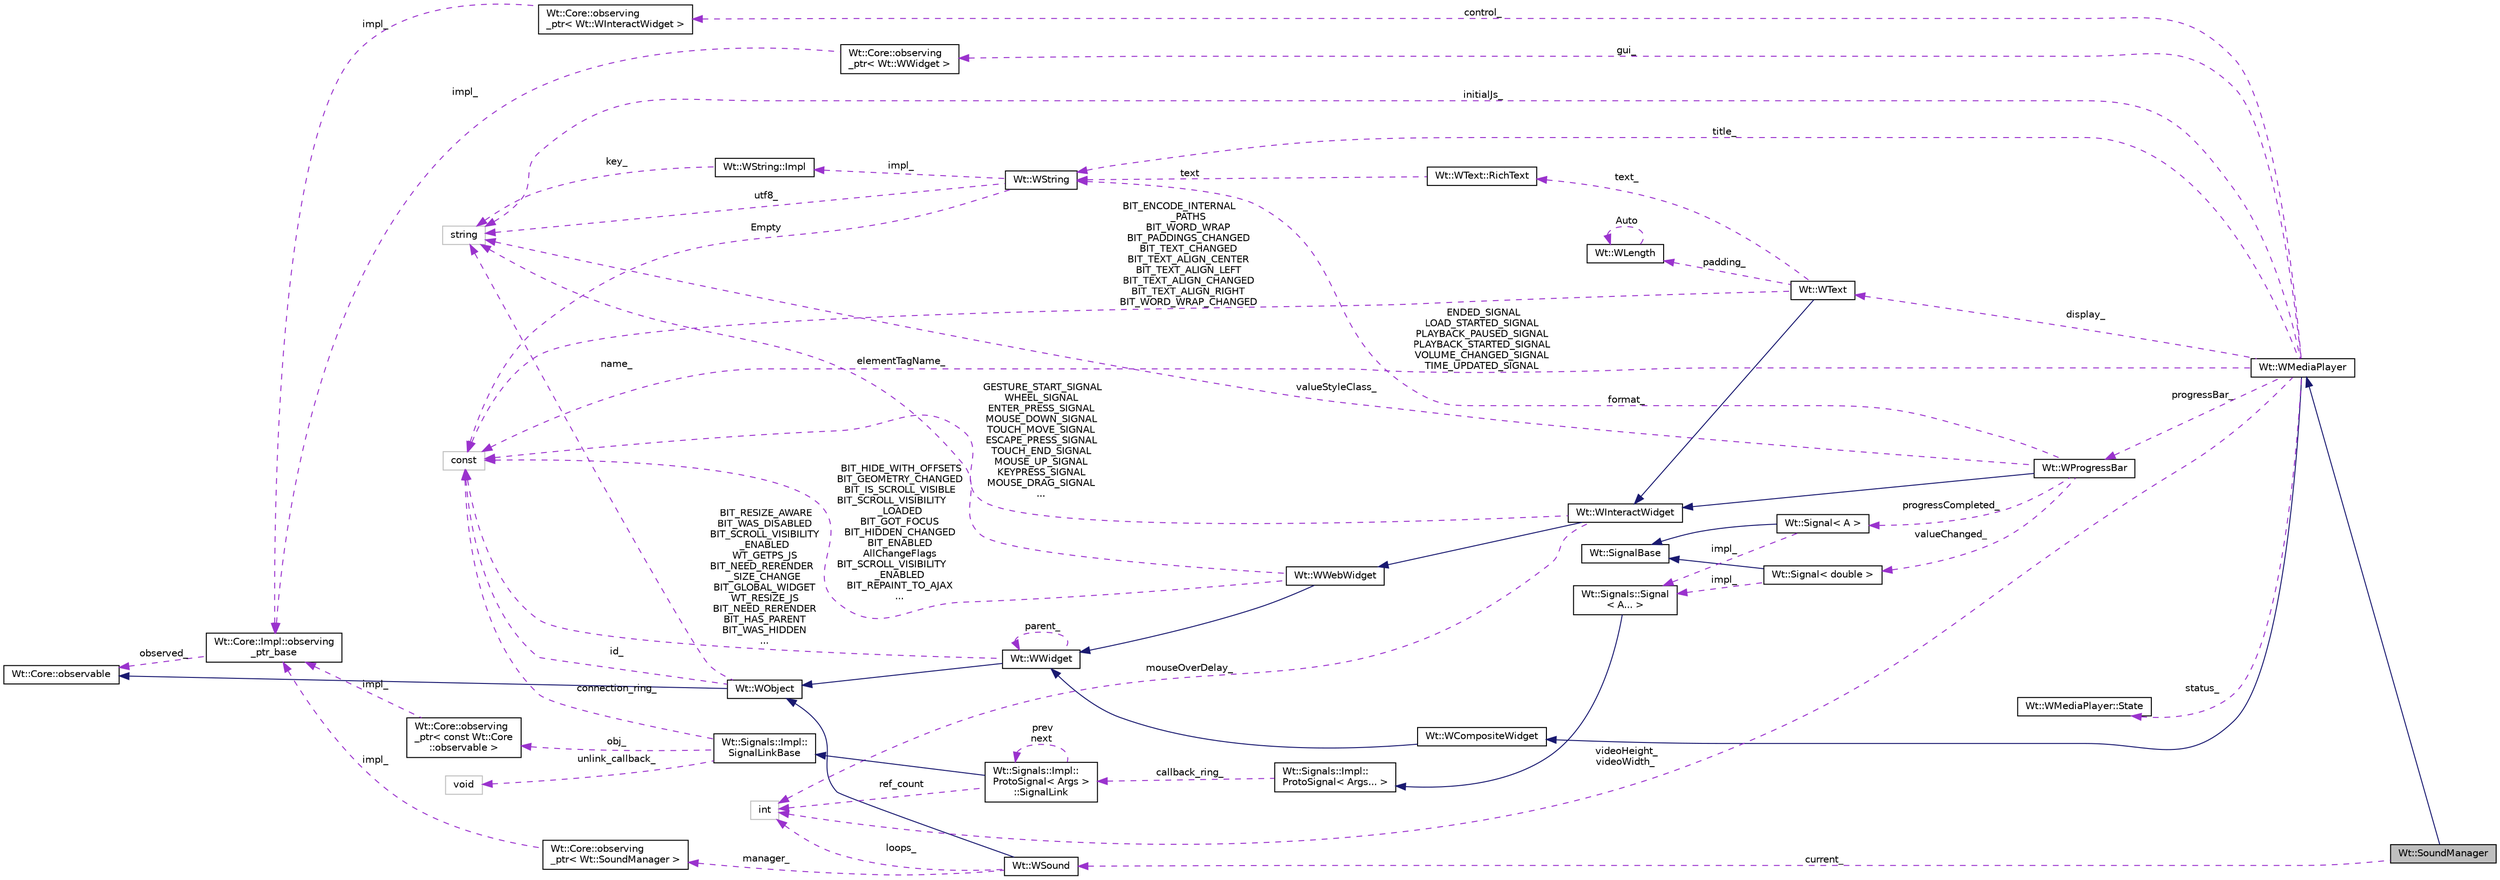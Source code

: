 digraph "Wt::SoundManager"
{
 // LATEX_PDF_SIZE
  edge [fontname="Helvetica",fontsize="10",labelfontname="Helvetica",labelfontsize="10"];
  node [fontname="Helvetica",fontsize="10",shape=record];
  rankdir="LR";
  Node1 [label="Wt::SoundManager",height=0.2,width=0.4,color="black", fillcolor="grey75", style="filled", fontcolor="black",tooltip=" "];
  Node2 -> Node1 [dir="back",color="midnightblue",fontsize="10",style="solid",fontname="Helvetica"];
  Node2 [label="Wt::WMediaPlayer",height=0.2,width=0.4,color="black", fillcolor="white", style="filled",URL="$classWt_1_1WMediaPlayer.html",tooltip="A media player."];
  Node3 -> Node2 [dir="back",color="midnightblue",fontsize="10",style="solid",fontname="Helvetica"];
  Node3 [label="Wt::WCompositeWidget",height=0.2,width=0.4,color="black", fillcolor="white", style="filled",URL="$classWt_1_1WCompositeWidget.html",tooltip="A widget that hides the implementation of composite widgets."];
  Node4 -> Node3 [dir="back",color="midnightblue",fontsize="10",style="solid",fontname="Helvetica"];
  Node4 [label="Wt::WWidget",height=0.2,width=0.4,color="black", fillcolor="white", style="filled",URL="$classWt_1_1WWidget.html",tooltip="The abstract base class for a user-interface component."];
  Node5 -> Node4 [dir="back",color="midnightblue",fontsize="10",style="solid",fontname="Helvetica"];
  Node5 [label="Wt::WObject",height=0.2,width=0.4,color="black", fillcolor="white", style="filled",URL="$classWt_1_1WObject.html",tooltip="A base class for objects that participate in the signal/slot system."];
  Node6 -> Node5 [dir="back",color="midnightblue",fontsize="10",style="solid",fontname="Helvetica"];
  Node6 [label="Wt::Core::observable",height=0.2,width=0.4,color="black", fillcolor="white", style="filled",URL="$classWt_1_1Core_1_1observable.html",tooltip="A base class for objects whose life-time can be tracked."];
  Node7 -> Node5 [dir="back",color="darkorchid3",fontsize="10",style="dashed",label=" name_" ,fontname="Helvetica"];
  Node7 [label="string",height=0.2,width=0.4,color="grey75", fillcolor="white", style="filled",tooltip=" "];
  Node8 -> Node5 [dir="back",color="darkorchid3",fontsize="10",style="dashed",label=" id_" ,fontname="Helvetica"];
  Node8 [label="const",height=0.2,width=0.4,color="grey75", fillcolor="white", style="filled",tooltip=" "];
  Node4 -> Node4 [dir="back",color="darkorchid3",fontsize="10",style="dashed",label=" parent_" ,fontname="Helvetica"];
  Node8 -> Node4 [dir="back",color="darkorchid3",fontsize="10",style="dashed",label=" BIT_RESIZE_AWARE\nBIT_WAS_DISABLED\nBIT_SCROLL_VISIBILITY\l_ENABLED\nWT_GETPS_JS\nBIT_NEED_RERENDER\l_SIZE_CHANGE\nBIT_GLOBAL_WIDGET\nWT_RESIZE_JS\nBIT_NEED_RERENDER\nBIT_HAS_PARENT\nBIT_WAS_HIDDEN\n..." ,fontname="Helvetica"];
  Node9 -> Node2 [dir="back",color="darkorchid3",fontsize="10",style="dashed",label=" control_" ,fontname="Helvetica"];
  Node9 [label="Wt::Core::observing\l_ptr\< Wt::WInteractWidget \>",height=0.2,width=0.4,color="black", fillcolor="white", style="filled",URL="$classWt_1_1Core_1_1observing__ptr.html",tooltip=" "];
  Node10 -> Node9 [dir="back",color="darkorchid3",fontsize="10",style="dashed",label=" impl_" ,fontname="Helvetica"];
  Node10 [label="Wt::Core::Impl::observing\l_ptr_base",height=0.2,width=0.4,color="black", fillcolor="white", style="filled",URL="$structWt_1_1Core_1_1Impl_1_1observing__ptr__base.html",tooltip=" "];
  Node6 -> Node10 [dir="back",color="darkorchid3",fontsize="10",style="dashed",label=" observed_" ,fontname="Helvetica"];
  Node11 -> Node2 [dir="back",color="darkorchid3",fontsize="10",style="dashed",label=" title_" ,fontname="Helvetica"];
  Node11 [label="Wt::WString",height=0.2,width=0.4,color="black", fillcolor="white", style="filled",URL="$classWt_1_1WString.html",tooltip="A value class which describes a locale-aware unicode string."];
  Node12 -> Node11 [dir="back",color="darkorchid3",fontsize="10",style="dashed",label=" impl_" ,fontname="Helvetica"];
  Node12 [label="Wt::WString::Impl",height=0.2,width=0.4,color="black", fillcolor="white", style="filled",URL="$structWt_1_1WString_1_1Impl.html",tooltip=" "];
  Node7 -> Node12 [dir="back",color="darkorchid3",fontsize="10",style="dashed",label=" key_" ,fontname="Helvetica"];
  Node7 -> Node11 [dir="back",color="darkorchid3",fontsize="10",style="dashed",label=" utf8_" ,fontname="Helvetica"];
  Node8 -> Node11 [dir="back",color="darkorchid3",fontsize="10",style="dashed",label=" Empty" ,fontname="Helvetica"];
  Node13 -> Node2 [dir="back",color="darkorchid3",fontsize="10",style="dashed",label=" gui_" ,fontname="Helvetica"];
  Node13 [label="Wt::Core::observing\l_ptr\< Wt::WWidget \>",height=0.2,width=0.4,color="black", fillcolor="white", style="filled",URL="$classWt_1_1Core_1_1observing__ptr.html",tooltip=" "];
  Node10 -> Node13 [dir="back",color="darkorchid3",fontsize="10",style="dashed",label=" impl_" ,fontname="Helvetica"];
  Node14 -> Node2 [dir="back",color="darkorchid3",fontsize="10",style="dashed",label=" videoHeight_\nvideoWidth_" ,fontname="Helvetica"];
  Node14 [label="int",height=0.2,width=0.4,color="grey75", fillcolor="white", style="filled",tooltip=" "];
  Node15 -> Node2 [dir="back",color="darkorchid3",fontsize="10",style="dashed",label=" display_" ,fontname="Helvetica"];
  Node15 [label="Wt::WText",height=0.2,width=0.4,color="black", fillcolor="white", style="filled",URL="$classWt_1_1WText.html",tooltip="A widget that renders (XHTML) text."];
  Node16 -> Node15 [dir="back",color="midnightblue",fontsize="10",style="solid",fontname="Helvetica"];
  Node16 [label="Wt::WInteractWidget",height=0.2,width=0.4,color="black", fillcolor="white", style="filled",URL="$classWt_1_1WInteractWidget.html",tooltip="An abstract widget that can receive user-interface interaction."];
  Node17 -> Node16 [dir="back",color="midnightblue",fontsize="10",style="solid",fontname="Helvetica"];
  Node17 [label="Wt::WWebWidget",height=0.2,width=0.4,color="black", fillcolor="white", style="filled",URL="$classWt_1_1WWebWidget.html",tooltip="A base class for widgets with an HTML counterpart."];
  Node4 -> Node17 [dir="back",color="midnightblue",fontsize="10",style="solid",fontname="Helvetica"];
  Node7 -> Node17 [dir="back",color="darkorchid3",fontsize="10",style="dashed",label=" elementTagName_" ,fontname="Helvetica"];
  Node8 -> Node17 [dir="back",color="darkorchid3",fontsize="10",style="dashed",label=" BIT_HIDE_WITH_OFFSETS\nBIT_GEOMETRY_CHANGED\nBIT_IS_SCROLL_VISIBLE\nBIT_SCROLL_VISIBILITY\l_LOADED\nBIT_GOT_FOCUS\nBIT_HIDDEN_CHANGED\nBIT_ENABLED\nAllChangeFlags\nBIT_SCROLL_VISIBILITY\l_ENABLED\nBIT_REPAINT_TO_AJAX\n..." ,fontname="Helvetica"];
  Node14 -> Node16 [dir="back",color="darkorchid3",fontsize="10",style="dashed",label=" mouseOverDelay_" ,fontname="Helvetica"];
  Node8 -> Node16 [dir="back",color="darkorchid3",fontsize="10",style="dashed",label=" GESTURE_START_SIGNAL\nWHEEL_SIGNAL\nENTER_PRESS_SIGNAL\nMOUSE_DOWN_SIGNAL\nTOUCH_MOVE_SIGNAL\nESCAPE_PRESS_SIGNAL\nTOUCH_END_SIGNAL\nMOUSE_UP_SIGNAL\nKEYPRESS_SIGNAL\nMOUSE_DRAG_SIGNAL\n..." ,fontname="Helvetica"];
  Node18 -> Node15 [dir="back",color="darkorchid3",fontsize="10",style="dashed",label=" text_" ,fontname="Helvetica"];
  Node18 [label="Wt::WText::RichText",height=0.2,width=0.4,color="black", fillcolor="white", style="filled",URL="$structWt_1_1WText_1_1RichText.html",tooltip=" "];
  Node11 -> Node18 [dir="back",color="darkorchid3",fontsize="10",style="dashed",label=" text" ,fontname="Helvetica"];
  Node19 -> Node15 [dir="back",color="darkorchid3",fontsize="10",style="dashed",label=" padding_" ,fontname="Helvetica"];
  Node19 [label="Wt::WLength",height=0.2,width=0.4,color="black", fillcolor="white", style="filled",URL="$classWt_1_1WLength.html",tooltip="A value class that describes a CSS length."];
  Node19 -> Node19 [dir="back",color="darkorchid3",fontsize="10",style="dashed",label=" Auto" ,fontname="Helvetica"];
  Node8 -> Node15 [dir="back",color="darkorchid3",fontsize="10",style="dashed",label=" BIT_ENCODE_INTERNAL\l_PATHS\nBIT_WORD_WRAP\nBIT_PADDINGS_CHANGED\nBIT_TEXT_CHANGED\nBIT_TEXT_ALIGN_CENTER\nBIT_TEXT_ALIGN_LEFT\nBIT_TEXT_ALIGN_CHANGED\nBIT_TEXT_ALIGN_RIGHT\nBIT_WORD_WRAP_CHANGED" ,fontname="Helvetica"];
  Node7 -> Node2 [dir="back",color="darkorchid3",fontsize="10",style="dashed",label=" initialJs_" ,fontname="Helvetica"];
  Node8 -> Node2 [dir="back",color="darkorchid3",fontsize="10",style="dashed",label=" ENDED_SIGNAL\nLOAD_STARTED_SIGNAL\nPLAYBACK_PAUSED_SIGNAL\nPLAYBACK_STARTED_SIGNAL\nVOLUME_CHANGED_SIGNAL\nTIME_UPDATED_SIGNAL" ,fontname="Helvetica"];
  Node20 -> Node2 [dir="back",color="darkorchid3",fontsize="10",style="dashed",label=" status_" ,fontname="Helvetica"];
  Node20 [label="Wt::WMediaPlayer::State",height=0.2,width=0.4,color="black", fillcolor="white", style="filled",URL="$structWt_1_1WMediaPlayer_1_1State.html",tooltip=" "];
  Node21 -> Node2 [dir="back",color="darkorchid3",fontsize="10",style="dashed",label=" progressBar_" ,fontname="Helvetica"];
  Node21 [label="Wt::WProgressBar",height=0.2,width=0.4,color="black", fillcolor="white", style="filled",URL="$classWt_1_1WProgressBar.html",tooltip="A progress bar."];
  Node16 -> Node21 [dir="back",color="midnightblue",fontsize="10",style="solid",fontname="Helvetica"];
  Node22 -> Node21 [dir="back",color="darkorchid3",fontsize="10",style="dashed",label=" progressCompleted_" ,fontname="Helvetica"];
  Node22 [label="Wt::Signal\< A \>",height=0.2,width=0.4,color="black", fillcolor="white", style="filled",URL="$classWt_1_1Signal.html",tooltip="A signal that propagates events to listeners."];
  Node23 -> Node22 [dir="back",color="midnightblue",fontsize="10",style="solid",fontname="Helvetica"];
  Node23 [label="Wt::SignalBase",height=0.2,width=0.4,color="black", fillcolor="white", style="filled",URL="$classWt_1_1SignalBase.html",tooltip="Abstract base class of a signal."];
  Node24 -> Node22 [dir="back",color="darkorchid3",fontsize="10",style="dashed",label=" impl_" ,fontname="Helvetica"];
  Node24 [label="Wt::Signals::Signal\l\< A... \>",height=0.2,width=0.4,color="black", fillcolor="white", style="filled",URL="$structWt_1_1Signals_1_1Signal.html",tooltip=" "];
  Node25 -> Node24 [dir="back",color="midnightblue",fontsize="10",style="solid",fontname="Helvetica"];
  Node25 [label="Wt::Signals::Impl::\lProtoSignal\< Args... \>",height=0.2,width=0.4,color="black", fillcolor="white", style="filled",URL="$classWt_1_1Signals_1_1Impl_1_1ProtoSignal.html",tooltip=" "];
  Node26 -> Node25 [dir="back",color="darkorchid3",fontsize="10",style="dashed",label=" callback_ring_" ,fontname="Helvetica"];
  Node26 [label="Wt::Signals::Impl::\lProtoSignal\< Args \>\l::SignalLink",height=0.2,width=0.4,color="black", fillcolor="white", style="filled",URL="$structWt_1_1Signals_1_1Impl_1_1ProtoSignal_1_1SignalLink.html",tooltip=" "];
  Node27 -> Node26 [dir="back",color="midnightblue",fontsize="10",style="solid",fontname="Helvetica"];
  Node27 [label="Wt::Signals::Impl::\lSignalLinkBase",height=0.2,width=0.4,color="black", fillcolor="white", style="filled",URL="$classWt_1_1Signals_1_1Impl_1_1SignalLinkBase.html",tooltip=" "];
  Node28 -> Node27 [dir="back",color="darkorchid3",fontsize="10",style="dashed",label=" unlink_callback_" ,fontname="Helvetica"];
  Node28 [label="void",height=0.2,width=0.4,color="grey75", fillcolor="white", style="filled",tooltip=" "];
  Node29 -> Node27 [dir="back",color="darkorchid3",fontsize="10",style="dashed",label=" obj_" ,fontname="Helvetica"];
  Node29 [label="Wt::Core::observing\l_ptr\< const Wt::Core\l::observable \>",height=0.2,width=0.4,color="black", fillcolor="white", style="filled",URL="$classWt_1_1Core_1_1observing__ptr.html",tooltip=" "];
  Node10 -> Node29 [dir="back",color="darkorchid3",fontsize="10",style="dashed",label=" impl_" ,fontname="Helvetica"];
  Node8 -> Node27 [dir="back",color="darkorchid3",fontsize="10",style="dashed",label=" connection_ring_" ,fontname="Helvetica"];
  Node14 -> Node26 [dir="back",color="darkorchid3",fontsize="10",style="dashed",label=" ref_count" ,fontname="Helvetica"];
  Node26 -> Node26 [dir="back",color="darkorchid3",fontsize="10",style="dashed",label=" prev\nnext" ,fontname="Helvetica"];
  Node11 -> Node21 [dir="back",color="darkorchid3",fontsize="10",style="dashed",label=" format_" ,fontname="Helvetica"];
  Node30 -> Node21 [dir="back",color="darkorchid3",fontsize="10",style="dashed",label=" valueChanged_" ,fontname="Helvetica"];
  Node30 [label="Wt::Signal\< double \>",height=0.2,width=0.4,color="black", fillcolor="white", style="filled",URL="$classWt_1_1Signal.html",tooltip=" "];
  Node23 -> Node30 [dir="back",color="midnightblue",fontsize="10",style="solid",fontname="Helvetica"];
  Node24 -> Node30 [dir="back",color="darkorchid3",fontsize="10",style="dashed",label=" impl_" ,fontname="Helvetica"];
  Node7 -> Node21 [dir="back",color="darkorchid3",fontsize="10",style="dashed",label=" valueStyleClass_" ,fontname="Helvetica"];
  Node31 -> Node1 [dir="back",color="darkorchid3",fontsize="10",style="dashed",label=" current_" ,fontname="Helvetica"];
  Node31 [label="Wt::WSound",height=0.2,width=0.4,color="black", fillcolor="white", style="filled",URL="$classWt_1_1WSound.html",tooltip="A value class to play a sound effect."];
  Node5 -> Node31 [dir="back",color="midnightblue",fontsize="10",style="solid",fontname="Helvetica"];
  Node32 -> Node31 [dir="back",color="darkorchid3",fontsize="10",style="dashed",label=" manager_" ,fontname="Helvetica"];
  Node32 [label="Wt::Core::observing\l_ptr\< Wt::SoundManager \>",height=0.2,width=0.4,color="black", fillcolor="white", style="filled",URL="$classWt_1_1Core_1_1observing__ptr.html",tooltip=" "];
  Node10 -> Node32 [dir="back",color="darkorchid3",fontsize="10",style="dashed",label=" impl_" ,fontname="Helvetica"];
  Node14 -> Node31 [dir="back",color="darkorchid3",fontsize="10",style="dashed",label=" loops_" ,fontname="Helvetica"];
}
